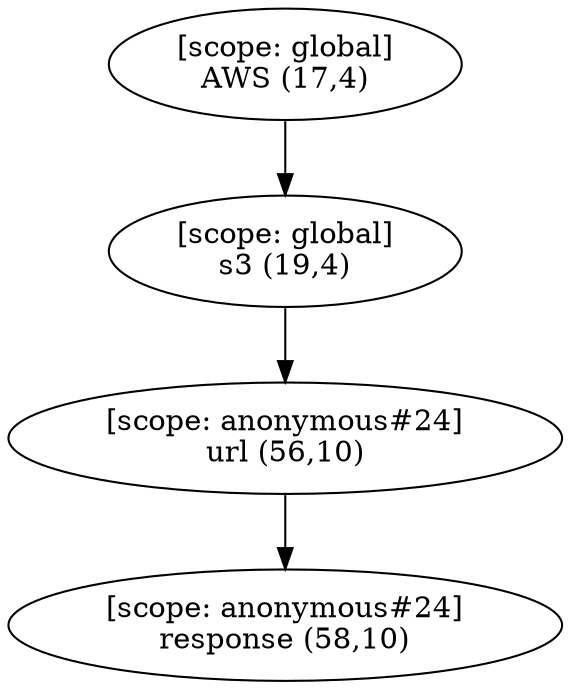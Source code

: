 digraph G {
  graph [ rankdir =TB ];
subgraph global {
  graph [ label = "Scope [global]" ];
  "[scope: global]
AWS (17,4)";
  "[scope: global]
s3 (19,4)";
}

subgraph anonymous_24 {
  graph [ label = "Scope [anonymous_24]" ];
  "[scope: anonymous#24]
url (56,10)";
  "[scope: anonymous#24]
response (58,10)";
}

  "[scope: global]
AWS (17,4)" -> "[scope: global]
s3 (19,4)";
  "[scope: global]
s3 (19,4)" -> "[scope: anonymous#24]
url (56,10)";
  "[scope: anonymous#24]
url (56,10)" -> "[scope: anonymous#24]
response (58,10)";
}
